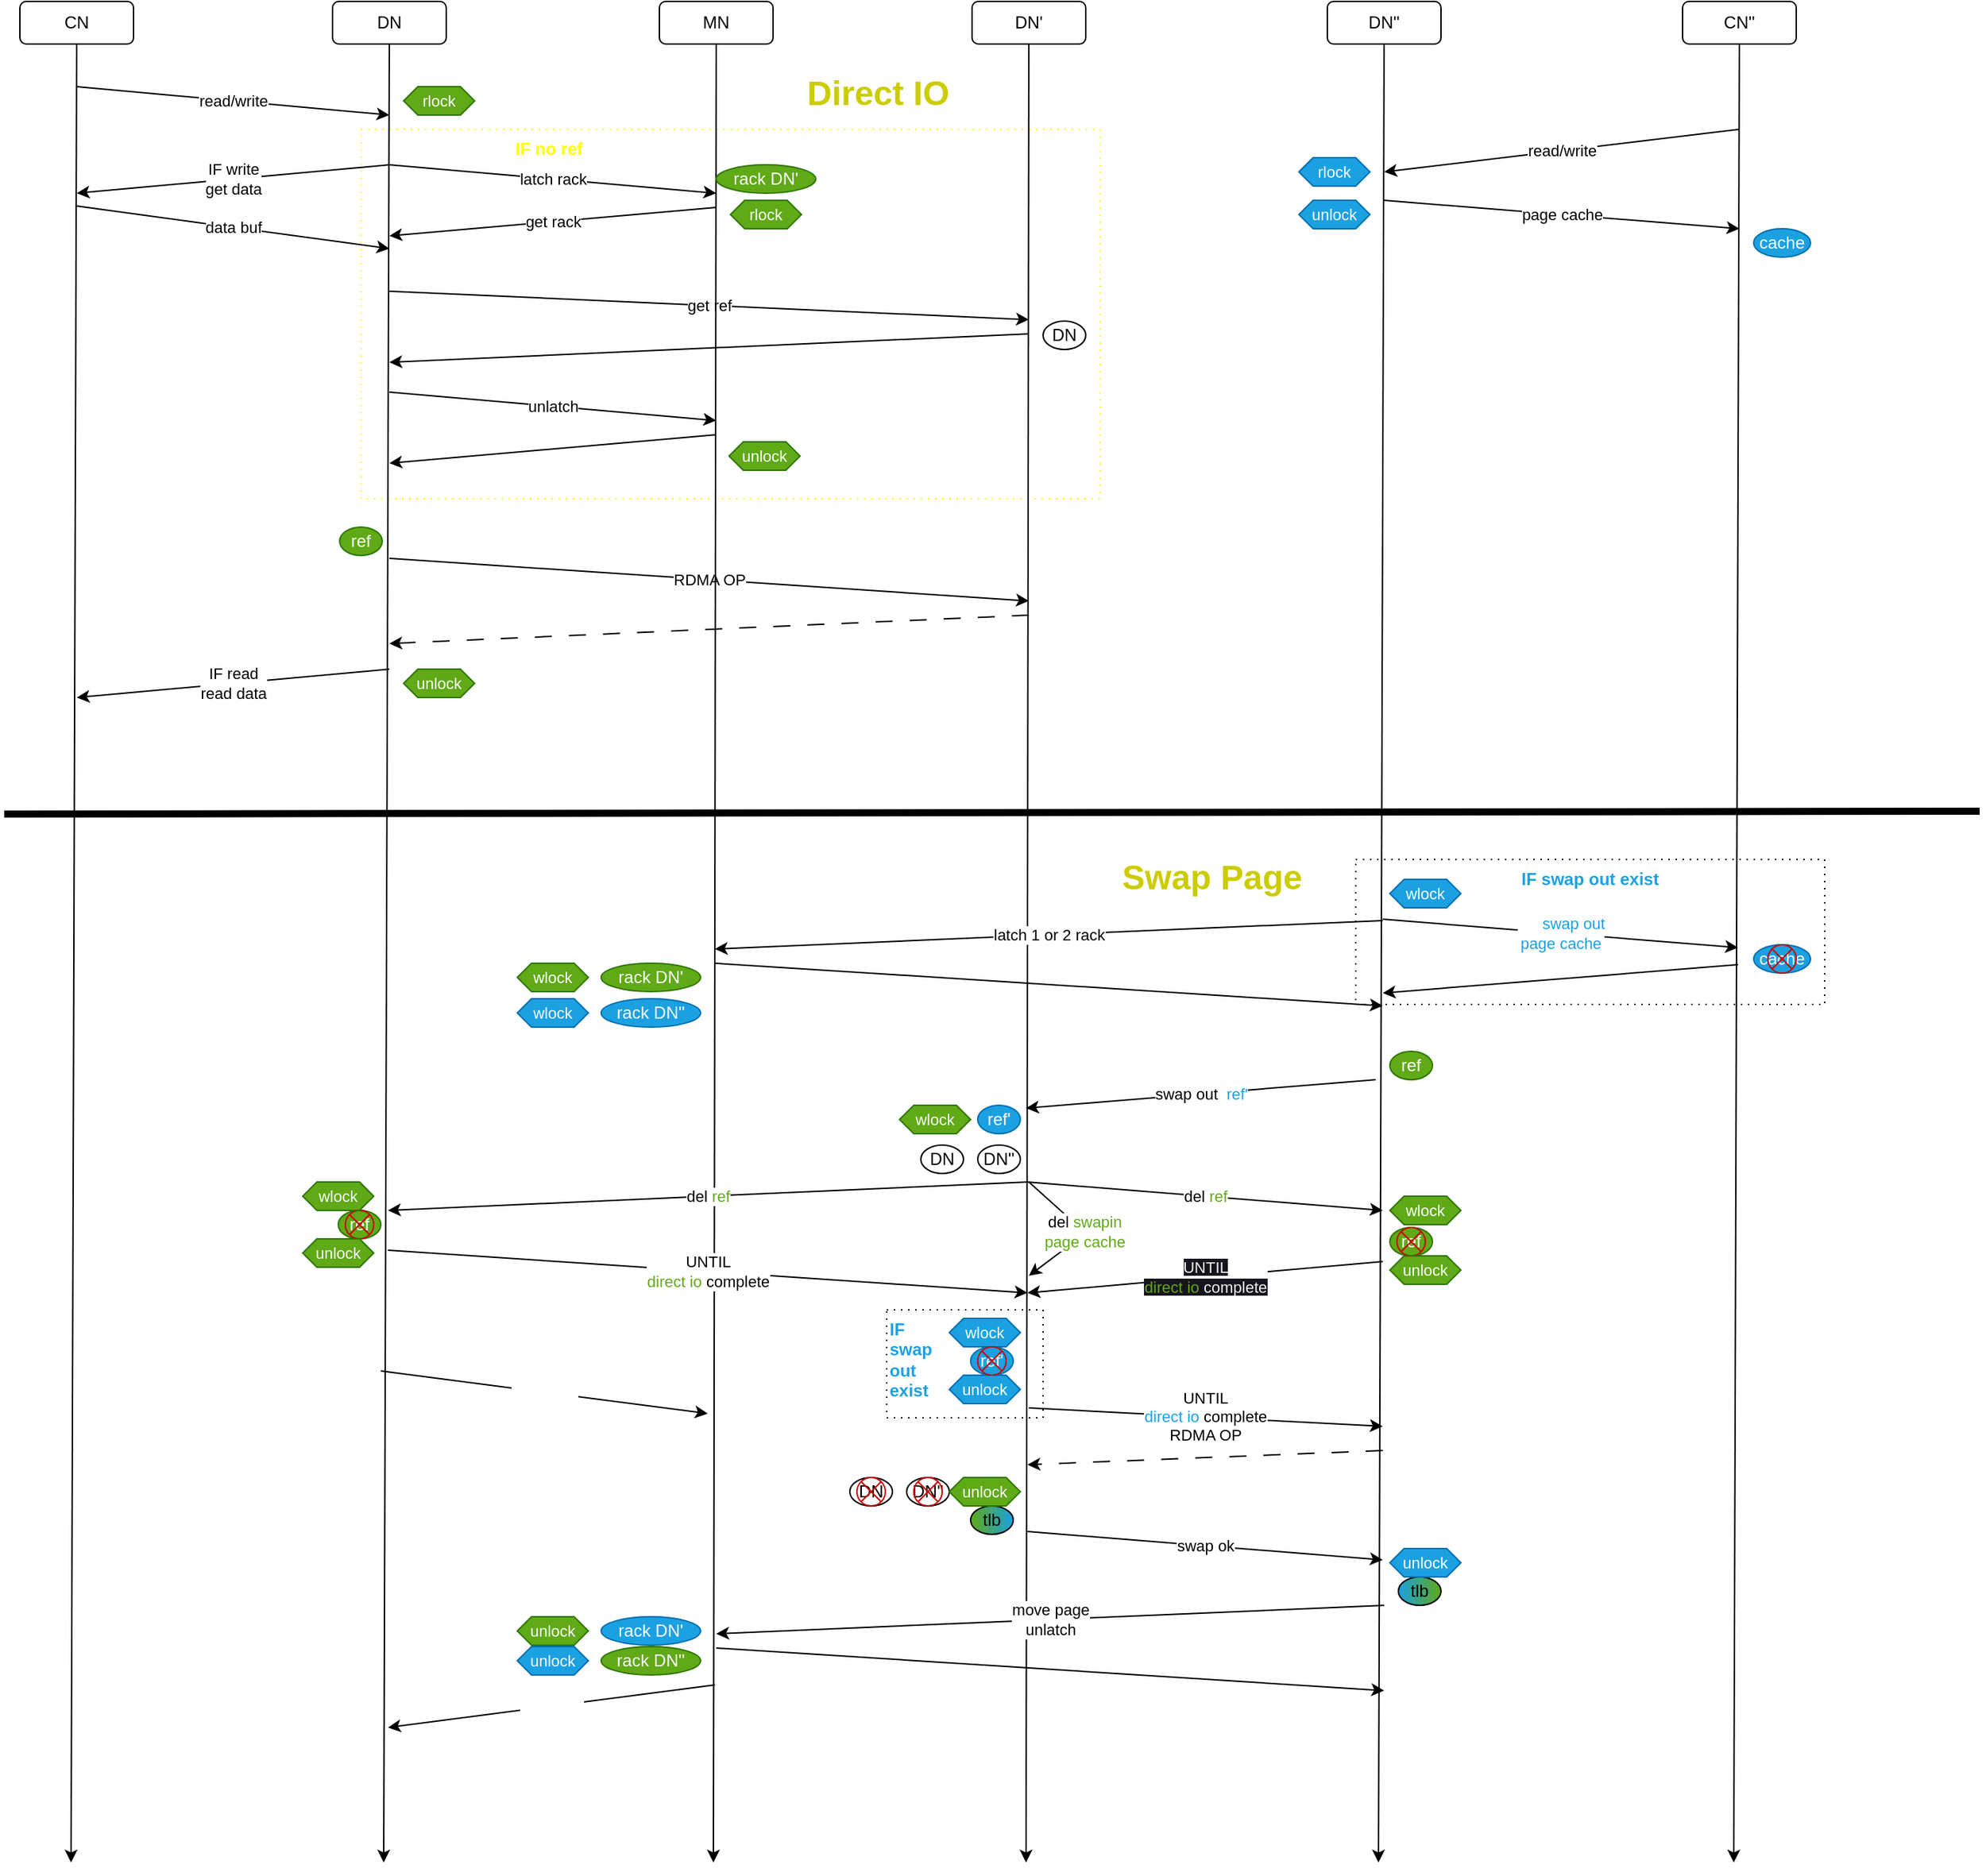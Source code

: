 <mxfile>
    <diagram id="m3JgCPKOkseNxiYl1np6" name="第 1 页">
        <mxGraphModel dx="1122" dy="660" grid="1" gridSize="10" guides="1" tooltips="1" connect="1" arrows="1" fold="1" page="1" pageScale="1" pageWidth="1527" pageHeight="1369" math="0" shadow="0">
            <root>
                <mxCell id="0"/>
                <mxCell id="1" parent="0"/>
                <mxCell id="135" value="&lt;b&gt;IF swap out exist&lt;/b&gt;" style="rounded=0;whiteSpace=wrap;html=1;fillStyle=hatch;fillColor=none;gradientColor=none;gradientDirection=east;dashed=1;dashPattern=1 4;verticalAlign=top;labelBackgroundColor=none;fontColor=#1ba1e2;align=left;spacingRight=66;" vertex="1" parent="1">
                    <mxGeometry x="660" y="951" width="110" height="76" as="geometry"/>
                </mxCell>
                <mxCell id="134" value="&lt;b&gt;IF swap out exist&lt;/b&gt;" style="rounded=0;whiteSpace=wrap;html=1;fillStyle=hatch;fillColor=none;gradientColor=none;gradientDirection=east;dashed=1;dashPattern=1 4;verticalAlign=top;labelBackgroundColor=none;fontColor=#1ba1e2;" vertex="1" parent="1">
                    <mxGeometry x="990" y="634" width="330" height="102" as="geometry"/>
                </mxCell>
                <mxCell id="27" value="&lt;span style=&quot;white-space: pre;&quot;&gt;&#9;&lt;/span&gt;&lt;span style=&quot;white-space: pre;&quot;&gt;&#9;&lt;/span&gt;&lt;span style=&quot;white-space: pre;&quot;&gt;&#9;&lt;/span&gt;&lt;span style=&quot;white-space: pre;&quot;&gt;&#9;&lt;/span&gt;IF no ref" style="rounded=0;whiteSpace=wrap;html=1;fillColor=none;dashed=1;dashPattern=1 4;glass=0;shadow=0;align=left;verticalAlign=top;labelBackgroundColor=none;labelBorderColor=none;fontStyle=1;fontColor=#FFFF00;spacingLeft=0;strokeColor=#FFFF00;" parent="1" vertex="1">
                    <mxGeometry x="290" y="120" width="520" height="260" as="geometry"/>
                </mxCell>
                <mxCell id="6" value="CN" style="rounded=1;whiteSpace=wrap;html=1;" parent="1" vertex="1">
                    <mxGeometry x="50" y="30" width="80" height="30" as="geometry"/>
                </mxCell>
                <mxCell id="9" value="DN" style="rounded=1;whiteSpace=wrap;html=1;" parent="1" vertex="1">
                    <mxGeometry x="270" y="30" width="80" height="30" as="geometry"/>
                </mxCell>
                <mxCell id="11" value="MN" style="rounded=1;whiteSpace=wrap;html=1;" parent="1" vertex="1">
                    <mxGeometry x="500" y="30" width="80" height="30" as="geometry"/>
                </mxCell>
                <mxCell id="13" value="DN'" style="rounded=1;whiteSpace=wrap;html=1;" parent="1" vertex="1">
                    <mxGeometry x="720" y="30" width="80" height="30" as="geometry"/>
                </mxCell>
                <mxCell id="14" value="read/write" style="endArrow=classic;html=1;" parent="1" edge="1">
                    <mxGeometry width="50" height="50" relative="1" as="geometry">
                        <mxPoint x="90" y="90" as="sourcePoint"/>
                        <mxPoint x="310" y="110" as="targetPoint"/>
                    </mxGeometry>
                </mxCell>
                <mxCell id="15" value="latch rack" style="endArrow=classic;html=1;startArrow=none;" parent="1" edge="1">
                    <mxGeometry width="50" height="50" relative="1" as="geometry">
                        <mxPoint x="310" y="145" as="sourcePoint"/>
                        <mxPoint x="540" y="165" as="targetPoint"/>
                    </mxGeometry>
                </mxCell>
                <mxCell id="16" value="get rack" style="endArrow=classic;html=1;" parent="1" edge="1">
                    <mxGeometry width="50" height="50" relative="1" as="geometry">
                        <mxPoint x="540" y="175" as="sourcePoint"/>
                        <mxPoint x="310" y="195" as="targetPoint"/>
                    </mxGeometry>
                </mxCell>
                <mxCell id="19" value="IF write&lt;br&gt;get data" style="endArrow=classic;html=1;" parent="1" edge="1">
                    <mxGeometry width="50" height="50" relative="1" as="geometry">
                        <mxPoint x="310.0" y="145" as="sourcePoint"/>
                        <mxPoint x="90" y="165" as="targetPoint"/>
                    </mxGeometry>
                </mxCell>
                <mxCell id="20" value="data buf" style="endArrow=classic;html=1;" parent="1" edge="1">
                    <mxGeometry width="50" height="50" relative="1" as="geometry">
                        <mxPoint x="90" y="174" as="sourcePoint"/>
                        <mxPoint x="310" y="204" as="targetPoint"/>
                    </mxGeometry>
                </mxCell>
                <mxCell id="22" value="get ref" style="endArrow=classic;html=1;" parent="1" edge="1">
                    <mxGeometry width="50" height="50" relative="1" as="geometry">
                        <mxPoint x="310" y="234" as="sourcePoint"/>
                        <mxPoint x="760" y="254" as="targetPoint"/>
                    </mxGeometry>
                </mxCell>
                <mxCell id="23" value="" style="endArrow=classic;html=1;" parent="1" edge="1">
                    <mxGeometry width="50" height="50" relative="1" as="geometry">
                        <mxPoint x="760" y="264" as="sourcePoint"/>
                        <mxPoint x="310" y="284" as="targetPoint"/>
                    </mxGeometry>
                </mxCell>
                <mxCell id="24" value="RDMA OP" style="endArrow=classic;html=1;" parent="1" edge="1">
                    <mxGeometry width="50" height="50" relative="1" as="geometry">
                        <mxPoint x="310" y="422" as="sourcePoint"/>
                        <mxPoint x="760" y="452" as="targetPoint"/>
                    </mxGeometry>
                </mxCell>
                <mxCell id="26" value="" style="endArrow=classic;html=1;dashed=1;dashPattern=12 12;" parent="1" edge="1">
                    <mxGeometry width="50" height="50" relative="1" as="geometry">
                        <mxPoint x="760" y="462" as="sourcePoint"/>
                        <mxPoint x="310" y="482" as="targetPoint"/>
                    </mxGeometry>
                </mxCell>
                <mxCell id="29" value="ref" style="ellipse;whiteSpace=wrap;html=1;rounded=0;shadow=0;glass=0;labelBackgroundColor=none;labelBorderColor=none;sketch=0;fillColor=#60a917;fontColor=#ffffff;strokeColor=#2D7600;" parent="1" vertex="1">
                    <mxGeometry x="275" y="400" width="30" height="20" as="geometry"/>
                </mxCell>
                <mxCell id="30" value="DN" style="ellipse;whiteSpace=wrap;html=1;rounded=0;shadow=0;glass=0;labelBackgroundColor=none;labelBorderColor=none;sketch=0;fillColor=none;" parent="1" vertex="1">
                    <mxGeometry x="770" y="255" width="30" height="20" as="geometry"/>
                </mxCell>
                <mxCell id="31" value="IF read&lt;br&gt;read data" style="endArrow=classic;html=1;" parent="1" edge="1">
                    <mxGeometry width="50" height="50" relative="1" as="geometry">
                        <mxPoint x="310.0" y="500" as="sourcePoint"/>
                        <mxPoint x="90" y="520" as="targetPoint"/>
                    </mxGeometry>
                </mxCell>
                <mxCell id="34" value="DN''" style="rounded=1;whiteSpace=wrap;html=1;" parent="1" vertex="1">
                    <mxGeometry x="970" y="30" width="80" height="30" as="geometry"/>
                </mxCell>
                <mxCell id="7" style="edgeStyle=none;html=1;" parent="1" source="6" edge="1">
                    <mxGeometry relative="1" as="geometry">
                        <mxPoint x="86" y="1340" as="targetPoint"/>
                    </mxGeometry>
                </mxCell>
                <mxCell id="8" style="edgeStyle=none;html=1;" parent="1" source="9" edge="1">
                    <mxGeometry relative="1" as="geometry">
                        <mxPoint x="306" y="1340" as="targetPoint"/>
                    </mxGeometry>
                </mxCell>
                <mxCell id="10" style="edgeStyle=none;html=1;" parent="1" source="11" edge="1">
                    <mxGeometry relative="1" as="geometry">
                        <mxPoint x="538" y="1340" as="targetPoint"/>
                    </mxGeometry>
                </mxCell>
                <mxCell id="12" style="edgeStyle=none;html=1;" parent="1" source="13" edge="1">
                    <mxGeometry relative="1" as="geometry">
                        <mxPoint x="758" y="1340" as="targetPoint"/>
                    </mxGeometry>
                </mxCell>
                <mxCell id="33" style="edgeStyle=none;html=1;" parent="1" source="34" edge="1">
                    <mxGeometry relative="1" as="geometry">
                        <mxPoint x="1006" y="1340" as="targetPoint"/>
                    </mxGeometry>
                </mxCell>
                <mxCell id="39" value="" style="endArrow=none;html=1;fontColor=#FFFF00;strokeWidth=5;" parent="1" edge="1">
                    <mxGeometry width="50" height="50" relative="1" as="geometry">
                        <mxPoint x="39" y="602" as="sourcePoint"/>
                        <mxPoint x="1429" y="600" as="targetPoint"/>
                    </mxGeometry>
                </mxCell>
                <mxCell id="40" value="latch 1 or 2 rack" style="endArrow=classic;html=1;startArrow=none;" parent="1" edge="1">
                    <mxGeometry width="50" height="50" relative="1" as="geometry">
                        <mxPoint x="1009" y="677" as="sourcePoint"/>
                        <mxPoint x="539" y="697" as="targetPoint"/>
                    </mxGeometry>
                </mxCell>
                <mxCell id="41" value="" style="endArrow=classic;html=1;" parent="1" edge="1">
                    <mxGeometry width="50" height="50" relative="1" as="geometry">
                        <mxPoint x="539" y="707" as="sourcePoint"/>
                        <mxPoint x="1009" y="737" as="targetPoint"/>
                    </mxGeometry>
                </mxCell>
                <mxCell id="45" value="ref" style="ellipse;whiteSpace=wrap;html=1;rounded=0;shadow=0;glass=0;labelBackgroundColor=none;labelBorderColor=none;sketch=0;fillColor=#60a917;fontColor=#ffffff;strokeColor=#2D7600;" parent="1" vertex="1">
                    <mxGeometry x="1014" y="769" width="30" height="20" as="geometry"/>
                </mxCell>
                <mxCell id="47" value="swap out&amp;nbsp; &lt;font color=&quot;#1ba1e2&quot;&gt;ref'&lt;/font&gt;" style="endArrow=classic;html=1;" parent="1" edge="1">
                    <mxGeometry width="50" height="50" relative="1" as="geometry">
                        <mxPoint x="1004" y="789" as="sourcePoint"/>
                        <mxPoint x="758" y="809" as="targetPoint"/>
                    </mxGeometry>
                </mxCell>
                <mxCell id="48" value="UNTIL&lt;br&gt;&lt;font color=&quot;#1ba1e2&quot;&gt;direct io&lt;/font&gt; complete&lt;br&gt;RDMA OP" style="endArrow=classic;html=1;" parent="1" edge="1">
                    <mxGeometry width="50" height="50" relative="1" as="geometry">
                        <mxPoint x="760" y="1020" as="sourcePoint"/>
                        <mxPoint x="1009" y="1033" as="targetPoint"/>
                    </mxGeometry>
                </mxCell>
                <mxCell id="49" value="" style="endArrow=classic;html=1;dashed=1;dashPattern=12 12;" parent="1" edge="1">
                    <mxGeometry width="50" height="50" relative="1" as="geometry">
                        <mxPoint x="1009" y="1050" as="sourcePoint"/>
                        <mxPoint x="759" y="1060" as="targetPoint"/>
                    </mxGeometry>
                </mxCell>
                <mxCell id="50" value="swap ok" style="endArrow=classic;html=1;" parent="1" edge="1">
                    <mxGeometry width="50" height="50" relative="1" as="geometry">
                        <mxPoint x="759" y="1107" as="sourcePoint"/>
                        <mxPoint x="1009" y="1127" as="targetPoint"/>
                    </mxGeometry>
                </mxCell>
                <mxCell id="51" value="DN''" style="ellipse;whiteSpace=wrap;html=1;rounded=0;shadow=0;glass=0;labelBackgroundColor=none;labelBorderColor=none;sketch=0;fillColor=none;" parent="1" vertex="1">
                    <mxGeometry x="724" y="835" width="30" height="20" as="geometry"/>
                </mxCell>
                <mxCell id="52" value="del &lt;font color=&quot;#60a917&quot;&gt;ref&lt;/font&gt;" style="endArrow=classic;html=1;" parent="1" edge="1">
                    <mxGeometry width="50" height="50" relative="1" as="geometry">
                        <mxPoint x="759" y="861" as="sourcePoint"/>
                        <mxPoint x="309" y="881" as="targetPoint"/>
                    </mxGeometry>
                </mxCell>
                <mxCell id="53" value="UNTIL&lt;br&gt;&lt;font color=&quot;#60a917&quot;&gt;direct io&lt;/font&gt; complete" style="endArrow=classic;html=1;" parent="1" edge="1">
                    <mxGeometry width="50" height="50" relative="1" as="geometry">
                        <mxPoint x="309" y="909" as="sourcePoint"/>
                        <mxPoint x="759" y="939" as="targetPoint"/>
                    </mxGeometry>
                </mxCell>
                <mxCell id="54" value="ref" style="ellipse;whiteSpace=wrap;html=1;rounded=0;shadow=0;glass=0;labelBackgroundColor=none;labelBorderColor=none;sketch=0;fillColor=#60a917;fontColor=#ffffff;strokeColor=#2D7600;" parent="1" vertex="1">
                    <mxGeometry x="274" y="881" width="30" height="20" as="geometry"/>
                </mxCell>
                <mxCell id="56" value="" style="shape=sumEllipse;perimeter=ellipsePerimeter;whiteSpace=wrap;html=1;backgroundOutline=1;rounded=0;shadow=0;glass=0;labelBackgroundColor=none;labelBorderColor=none;sketch=0;strokeColor=#CC0000;fontColor=#FFFFFF;fillColor=none;" parent="1" vertex="1">
                    <mxGeometry x="279" y="881" width="20" height="20" as="geometry"/>
                </mxCell>
                <mxCell id="57" value="move page&lt;br&gt;unlatch" style="endArrow=classic;html=1;startArrow=none;" parent="1" edge="1">
                    <mxGeometry width="50" height="50" relative="1" as="geometry">
                        <mxPoint x="1010" y="1159" as="sourcePoint"/>
                        <mxPoint x="540" y="1179" as="targetPoint"/>
                    </mxGeometry>
                </mxCell>
                <mxCell id="58" value="" style="endArrow=classic;html=1;" parent="1" edge="1">
                    <mxGeometry width="50" height="50" relative="1" as="geometry">
                        <mxPoint x="540.0" y="1189" as="sourcePoint"/>
                        <mxPoint x="1010" y="1219" as="targetPoint"/>
                    </mxGeometry>
                </mxCell>
                <mxCell id="59" value="rack DN'" style="ellipse;whiteSpace=wrap;html=1;rounded=0;shadow=0;glass=0;labelBackgroundColor=none;labelBorderColor=none;sketch=0;fillColor=#60a917;fontColor=#ffffff;strokeColor=#2D7600;" parent="1" vertex="1">
                    <mxGeometry x="540" y="145" width="70" height="20" as="geometry"/>
                </mxCell>
                <mxCell id="60" value="rack DN''" style="ellipse;whiteSpace=wrap;html=1;rounded=0;shadow=0;glass=0;labelBackgroundColor=none;labelBorderColor=none;sketch=0;fillColor=#60a917;fontColor=#ffffff;strokeColor=#2D7600;" parent="1" vertex="1">
                    <mxGeometry x="459" y="1188" width="70" height="20" as="geometry"/>
                </mxCell>
                <mxCell id="62" value="rack DN'" style="ellipse;whiteSpace=wrap;html=1;rounded=0;shadow=0;glass=0;labelBackgroundColor=none;labelBorderColor=none;sketch=0;fillColor=#60a917;fontColor=#ffffff;strokeColor=#2D7600;" parent="1" vertex="1">
                    <mxGeometry x="459" y="707" width="70" height="20" as="geometry"/>
                </mxCell>
                <mxCell id="64" value="&lt;font style=&quot;font-size: 24px;&quot;&gt;Swap Page&lt;/font&gt;" style="text;html=1;strokeColor=none;fillColor=none;align=center;verticalAlign=middle;whiteSpace=wrap;rounded=0;shadow=0;glass=0;labelBackgroundColor=none;labelBorderColor=none;sketch=0;fontColor=#CCCC00;fontStyle=1" parent="1" vertex="1">
                    <mxGeometry x="819" y="632" width="140" height="30" as="geometry"/>
                </mxCell>
                <mxCell id="65" value="&lt;font style=&quot;font-size: 24px;&quot;&gt;Direct IO&lt;/font&gt;" style="text;html=1;strokeColor=none;fillColor=none;align=center;verticalAlign=middle;whiteSpace=wrap;rounded=0;shadow=0;glass=0;labelBackgroundColor=none;labelBorderColor=none;sketch=0;fontColor=#CCCC00;fontStyle=1" parent="1" vertex="1">
                    <mxGeometry x="584" y="80" width="140" height="30" as="geometry"/>
                </mxCell>
                <mxCell id="66" value="&lt;font color=&quot;#ffffff&quot;&gt;latch rack&lt;/font&gt;" style="endArrow=classic;html=1;strokeWidth=1;fontSize=11;fontColor=#CCCC00;" parent="1" edge="1">
                    <mxGeometry width="50" height="50" relative="1" as="geometry">
                        <mxPoint x="304" y="994" as="sourcePoint"/>
                        <mxPoint x="534" y="1024" as="targetPoint"/>
                    </mxGeometry>
                </mxCell>
                <mxCell id="67" value="block" style="shape=hexagon;perimeter=hexagonPerimeter2;whiteSpace=wrap;html=1;fixedSize=1;rounded=0;shadow=0;glass=0;labelBackgroundColor=none;labelBorderColor=none;sketch=0;strokeColor=#FFFFFF;fontSize=11;fontColor=#FFFFFF;fillColor=none;size=10;" parent="1" vertex="1">
                    <mxGeometry x="549" y="1027" width="50" height="20" as="geometry"/>
                </mxCell>
                <mxCell id="70" value="&lt;font color=&quot;#ffffff&quot;&gt;new rack&lt;/font&gt;" style="endArrow=classic;html=1;strokeWidth=1;fontSize=11;fontColor=#CCCC00;" parent="1" edge="1">
                    <mxGeometry width="50" height="50" relative="1" as="geometry">
                        <mxPoint x="539" y="1215" as="sourcePoint"/>
                        <mxPoint x="309" y="1245" as="targetPoint"/>
                    </mxGeometry>
                </mxCell>
                <mxCell id="72" value="ref'" style="ellipse;whiteSpace=wrap;html=1;rounded=0;shadow=0;glass=0;labelBackgroundColor=none;labelBorderColor=none;sketch=0;fillColor=#1ba1e2;fontColor=#ffffff;strokeColor=#006EAF;" parent="1" vertex="1">
                    <mxGeometry x="724" y="807" width="30" height="20" as="geometry"/>
                </mxCell>
                <mxCell id="74" value="del &lt;font color=&quot;#60a917&quot;&gt;ref&lt;/font&gt;" style="endArrow=classic;html=1;" parent="1" edge="1">
                    <mxGeometry width="50" height="50" relative="1" as="geometry">
                        <mxPoint x="759" y="861" as="sourcePoint"/>
                        <mxPoint x="1009" y="881" as="targetPoint"/>
                    </mxGeometry>
                </mxCell>
                <mxCell id="76" value="ref" style="ellipse;whiteSpace=wrap;html=1;rounded=0;shadow=0;glass=0;labelBackgroundColor=none;labelBorderColor=none;sketch=0;fillColor=#60a917;fontColor=#ffffff;strokeColor=#2D7600;" parent="1" vertex="1">
                    <mxGeometry x="1014" y="893" width="30" height="20" as="geometry"/>
                </mxCell>
                <mxCell id="77" value="" style="shape=sumEllipse;perimeter=ellipsePerimeter;whiteSpace=wrap;html=1;backgroundOutline=1;rounded=0;shadow=0;glass=0;labelBackgroundColor=none;labelBorderColor=none;sketch=0;strokeColor=#CC0000;fontColor=#FFFFFF;fillColor=none;" parent="1" vertex="1">
                    <mxGeometry x="1019" y="893" width="20" height="20" as="geometry"/>
                </mxCell>
                <mxCell id="78" value="DN" style="ellipse;whiteSpace=wrap;html=1;rounded=0;shadow=0;glass=0;labelBackgroundColor=none;labelBorderColor=none;sketch=0;fillColor=none;" parent="1" vertex="1">
                    <mxGeometry x="684" y="835" width="30" height="20" as="geometry"/>
                </mxCell>
                <mxCell id="80" value="CN''" style="rounded=1;whiteSpace=wrap;html=1;" parent="1" vertex="1">
                    <mxGeometry x="1220" y="30" width="80" height="30" as="geometry"/>
                </mxCell>
                <mxCell id="81" style="edgeStyle=none;html=1;" parent="1" source="80" edge="1">
                    <mxGeometry relative="1" as="geometry">
                        <mxPoint x="1256" y="1340" as="targetPoint"/>
                    </mxGeometry>
                </mxCell>
                <mxCell id="82" value="del &lt;font color=&quot;#1ba1e2&quot;&gt;swap out&lt;br&gt;page cache&lt;/font&gt;" style="endArrow=classic;html=1;strokeWidth=1;fontSize=11;fontColor=#FFFFFF;" parent="1" edge="1">
                    <mxGeometry width="50" height="50" relative="1" as="geometry">
                        <mxPoint x="1009" y="676" as="sourcePoint"/>
                        <mxPoint x="1259" y="696" as="targetPoint"/>
                    </mxGeometry>
                </mxCell>
                <mxCell id="83" value="" style="endArrow=classic;html=1;strokeWidth=1;fontSize=11;fontColor=#FFFFFF;" parent="1" edge="1">
                    <mxGeometry width="50" height="50" relative="1" as="geometry">
                        <mxPoint x="1259" y="708" as="sourcePoint"/>
                        <mxPoint x="1009" y="728" as="targetPoint"/>
                    </mxGeometry>
                </mxCell>
                <mxCell id="84" value="rack DN''" style="ellipse;whiteSpace=wrap;html=1;rounded=0;shadow=0;glass=0;labelBackgroundColor=none;labelBorderColor=none;sketch=0;fillColor=#1ba1e2;fontColor=#ffffff;strokeColor=#006EAF;" parent="1" vertex="1">
                    <mxGeometry x="459" y="732" width="70" height="20" as="geometry"/>
                </mxCell>
                <mxCell id="85" value="rack DN'" style="ellipse;whiteSpace=wrap;html=1;rounded=0;shadow=0;glass=0;labelBackgroundColor=none;labelBorderColor=none;sketch=0;fillColor=#1ba1e2;fontColor=#ffffff;strokeColor=#006EAF;" parent="1" vertex="1">
                    <mxGeometry x="459" y="1167" width="70" height="20" as="geometry"/>
                </mxCell>
                <mxCell id="86" value="tlb" style="ellipse;whiteSpace=wrap;html=1;rounded=0;shadow=0;glass=0;labelBackgroundColor=none;labelBorderColor=none;sketch=0;fillColor=#60a917;gradientColor=#1ba1e2;gradientDirection=east;" parent="1" vertex="1">
                    <mxGeometry x="719" y="1089" width="30" height="20" as="geometry"/>
                </mxCell>
                <mxCell id="87" value="tlb" style="ellipse;whiteSpace=wrap;html=1;rounded=0;shadow=0;glass=0;labelBackgroundColor=none;labelBorderColor=none;sketch=0;fillColor=#1ba1e2;fillStyle=hatch;gradientColor=#60a917;gradientDirection=east;" parent="1" vertex="1">
                    <mxGeometry x="1020" y="1139" width="30" height="20" as="geometry"/>
                </mxCell>
                <mxCell id="88" value="unlatch" style="endArrow=classic;html=1;startArrow=none;" edge="1" parent="1">
                    <mxGeometry width="50" height="50" relative="1" as="geometry">
                        <mxPoint x="310" y="305" as="sourcePoint"/>
                        <mxPoint x="540" y="325" as="targetPoint"/>
                    </mxGeometry>
                </mxCell>
                <mxCell id="89" value="" style="endArrow=classic;html=1;" edge="1" parent="1">
                    <mxGeometry width="50" height="50" relative="1" as="geometry">
                        <mxPoint x="540" y="335" as="sourcePoint"/>
                        <mxPoint x="310" y="355" as="targetPoint"/>
                    </mxGeometry>
                </mxCell>
                <mxCell id="90" value="DN''" style="ellipse;whiteSpace=wrap;html=1;rounded=0;shadow=0;glass=0;labelBackgroundColor=none;labelBorderColor=none;sketch=0;fillColor=none;" vertex="1" parent="1">
                    <mxGeometry x="674" y="1069" width="30" height="20" as="geometry"/>
                </mxCell>
                <mxCell id="91" value="DN" style="ellipse;whiteSpace=wrap;html=1;rounded=0;shadow=0;glass=0;labelBackgroundColor=none;labelBorderColor=none;sketch=0;fillColor=none;" vertex="1" parent="1">
                    <mxGeometry x="634" y="1069" width="30" height="20" as="geometry"/>
                </mxCell>
                <mxCell id="93" value="" style="shape=sumEllipse;perimeter=ellipsePerimeter;whiteSpace=wrap;html=1;backgroundOutline=1;rounded=0;shadow=0;glass=0;labelBackgroundColor=none;labelBorderColor=none;sketch=0;strokeColor=#CC0000;fontColor=#FFFFFF;fillColor=none;" vertex="1" parent="1">
                    <mxGeometry x="639" y="1069" width="20" height="20" as="geometry"/>
                </mxCell>
                <mxCell id="94" value="" style="shape=sumEllipse;perimeter=ellipsePerimeter;whiteSpace=wrap;html=1;backgroundOutline=1;rounded=0;shadow=0;glass=0;labelBackgroundColor=none;labelBorderColor=none;sketch=0;strokeColor=#CC0000;fontColor=#FFFFFF;fillColor=none;" vertex="1" parent="1">
                    <mxGeometry x="679" y="1069" width="20" height="20" as="geometry"/>
                </mxCell>
                <mxCell id="95" value="rlock" style="shape=hexagon;perimeter=hexagonPerimeter2;whiteSpace=wrap;html=1;fixedSize=1;rounded=0;shadow=0;glass=0;labelBackgroundColor=none;labelBorderColor=none;sketch=0;strokeColor=#2D7600;fontSize=11;fontColor=#ffffff;fillColor=#60a917;size=10;" vertex="1" parent="1">
                    <mxGeometry x="320" y="90" width="50" height="20" as="geometry"/>
                </mxCell>
                <mxCell id="96" value="unlock" style="shape=hexagon;perimeter=hexagonPerimeter2;whiteSpace=wrap;html=1;fixedSize=1;rounded=0;shadow=0;glass=0;labelBackgroundColor=none;labelBorderColor=none;sketch=0;strokeColor=#2D7600;fontSize=11;fontColor=#ffffff;fillColor=#60a917;size=10;" vertex="1" parent="1">
                    <mxGeometry x="320" y="500" width="50" height="20" as="geometry"/>
                </mxCell>
                <mxCell id="97" value="rlock" style="shape=hexagon;perimeter=hexagonPerimeter2;whiteSpace=wrap;html=1;fixedSize=1;rounded=0;shadow=0;glass=0;labelBackgroundColor=none;labelBorderColor=none;sketch=0;strokeColor=#2D7600;fontSize=11;fontColor=#ffffff;fillColor=#60a917;size=10;" vertex="1" parent="1">
                    <mxGeometry x="550" y="170" width="50" height="20" as="geometry"/>
                </mxCell>
                <mxCell id="98" value="unlock" style="shape=hexagon;perimeter=hexagonPerimeter2;whiteSpace=wrap;html=1;fixedSize=1;rounded=0;shadow=0;glass=0;labelBackgroundColor=none;labelBorderColor=none;sketch=0;strokeColor=#2D7600;fontSize=11;fontColor=#ffffff;fillColor=#60a917;size=10;" vertex="1" parent="1">
                    <mxGeometry x="549" y="340" width="50" height="20" as="geometry"/>
                </mxCell>
                <mxCell id="99" value="read/write" style="endArrow=classic;html=1;" edge="1" parent="1">
                    <mxGeometry width="50" height="50" relative="1" as="geometry">
                        <mxPoint x="1260" y="120" as="sourcePoint"/>
                        <mxPoint x="1010" y="150" as="targetPoint"/>
                    </mxGeometry>
                </mxCell>
                <mxCell id="100" value="page cache" style="endArrow=classic;html=1;" edge="1" parent="1">
                    <mxGeometry width="50" height="50" relative="1" as="geometry">
                        <mxPoint x="1010" y="170" as="sourcePoint"/>
                        <mxPoint x="1260" y="190" as="targetPoint"/>
                    </mxGeometry>
                </mxCell>
                <mxCell id="103" value="wlock" style="shape=hexagon;perimeter=hexagonPerimeter2;whiteSpace=wrap;html=1;fixedSize=1;rounded=0;shadow=0;glass=0;labelBackgroundColor=none;labelBorderColor=none;sketch=0;strokeColor=#006EAF;fontSize=11;fontColor=#ffffff;fillColor=#1ba1e2;size=10;" vertex="1" parent="1">
                    <mxGeometry x="1014" y="648" width="50" height="20" as="geometry"/>
                </mxCell>
                <mxCell id="105" value="wlock" style="shape=hexagon;perimeter=hexagonPerimeter2;whiteSpace=wrap;html=1;fixedSize=1;rounded=0;shadow=0;glass=0;labelBackgroundColor=none;labelBorderColor=none;sketch=0;strokeColor=#2D7600;fontSize=11;fontColor=#ffffff;fillColor=#60a917;size=10;" vertex="1" parent="1">
                    <mxGeometry x="1014" y="871" width="50" height="20" as="geometry"/>
                </mxCell>
                <mxCell id="106" value="unlock" style="shape=hexagon;perimeter=hexagonPerimeter2;whiteSpace=wrap;html=1;fixedSize=1;rounded=0;shadow=0;glass=0;labelBackgroundColor=none;labelBorderColor=none;sketch=0;strokeColor=#2D7600;fontSize=11;fontColor=#ffffff;fillColor=#60a917;size=10;" vertex="1" parent="1">
                    <mxGeometry x="1014" y="913" width="50" height="20" as="geometry"/>
                </mxCell>
                <mxCell id="107" value="wlock" style="shape=hexagon;perimeter=hexagonPerimeter2;whiteSpace=wrap;html=1;fixedSize=1;rounded=0;shadow=0;glass=0;labelBackgroundColor=none;labelBorderColor=none;sketch=0;strokeColor=#2D7600;fontSize=11;fontColor=#ffffff;fillColor=#60a917;size=10;" vertex="1" parent="1">
                    <mxGeometry x="249" y="861" width="50" height="20" as="geometry"/>
                </mxCell>
                <mxCell id="108" value="unlock" style="shape=hexagon;perimeter=hexagonPerimeter2;whiteSpace=wrap;html=1;fixedSize=1;rounded=0;shadow=0;glass=0;labelBackgroundColor=none;labelBorderColor=none;sketch=0;strokeColor=#2D7600;fontSize=11;fontColor=#ffffff;fillColor=#60a917;size=10;" vertex="1" parent="1">
                    <mxGeometry x="249" y="901" width="50" height="20" as="geometry"/>
                </mxCell>
                <mxCell id="110" value="rlock" style="shape=hexagon;perimeter=hexagonPerimeter2;whiteSpace=wrap;html=1;fixedSize=1;rounded=0;shadow=0;glass=0;labelBackgroundColor=none;labelBorderColor=none;sketch=0;strokeColor=#006EAF;fontSize=11;fontColor=#ffffff;fillColor=#1ba1e2;size=10;" vertex="1" parent="1">
                    <mxGeometry x="950" y="140" width="50" height="20" as="geometry"/>
                </mxCell>
                <mxCell id="111" value="unlock" style="shape=hexagon;perimeter=hexagonPerimeter2;whiteSpace=wrap;html=1;fixedSize=1;rounded=0;shadow=0;glass=0;labelBackgroundColor=none;labelBorderColor=none;sketch=0;strokeColor=#006EAF;fontSize=11;fontColor=#ffffff;fillColor=#1ba1e2;size=10;" vertex="1" parent="1">
                    <mxGeometry x="950" y="170" width="50" height="20" as="geometry"/>
                </mxCell>
                <mxCell id="112" value="cache" style="ellipse;whiteSpace=wrap;html=1;rounded=0;shadow=0;glass=0;labelBackgroundColor=none;labelBorderColor=none;sketch=0;fillColor=#1ba1e2;fontColor=#ffffff;strokeColor=#006EAF;" vertex="1" parent="1">
                    <mxGeometry x="1270" y="190" width="40" height="20" as="geometry"/>
                </mxCell>
                <mxCell id="113" value="cache" style="ellipse;whiteSpace=wrap;html=1;rounded=0;shadow=0;glass=0;labelBackgroundColor=none;labelBorderColor=none;sketch=0;fillColor=#1ba1e2;fontColor=#ffffff;strokeColor=#006EAF;" vertex="1" parent="1">
                    <mxGeometry x="1270" y="694" width="40" height="20" as="geometry"/>
                </mxCell>
                <mxCell id="114" value="" style="shape=sumEllipse;perimeter=ellipsePerimeter;whiteSpace=wrap;html=1;backgroundOutline=1;rounded=0;shadow=0;glass=0;labelBackgroundColor=none;labelBorderColor=none;sketch=0;strokeColor=#CC0000;fontColor=#FFFFFF;fillColor=none;" vertex="1" parent="1">
                    <mxGeometry x="1280" y="694" width="20" height="20" as="geometry"/>
                </mxCell>
                <mxCell id="116" value="wlock" style="shape=hexagon;perimeter=hexagonPerimeter2;whiteSpace=wrap;html=1;fixedSize=1;rounded=0;shadow=0;glass=0;labelBackgroundColor=none;labelBorderColor=none;sketch=0;strokeColor=#006EAF;fontSize=11;fontColor=#ffffff;fillColor=#1ba1e2;size=10;" vertex="1" parent="1">
                    <mxGeometry x="704" y="957" width="50" height="20" as="geometry"/>
                </mxCell>
                <mxCell id="118" value="unlock" style="shape=hexagon;perimeter=hexagonPerimeter2;whiteSpace=wrap;html=1;fixedSize=1;rounded=0;shadow=0;glass=0;labelBackgroundColor=none;labelBorderColor=none;sketch=0;strokeColor=#006EAF;fontSize=11;fontColor=#ffffff;fillColor=#1ba1e2;size=10;" vertex="1" parent="1">
                    <mxGeometry x="704" y="997" width="50" height="20" as="geometry"/>
                </mxCell>
                <mxCell id="119" value="unlock" style="shape=hexagon;perimeter=hexagonPerimeter2;whiteSpace=wrap;html=1;fixedSize=1;rounded=0;shadow=0;glass=0;labelBackgroundColor=none;labelBorderColor=none;sketch=0;strokeColor=#006EAF;fontSize=11;fontColor=#ffffff;fillColor=#1ba1e2;size=10;" vertex="1" parent="1">
                    <mxGeometry x="1014" y="1119" width="50" height="20" as="geometry"/>
                </mxCell>
                <mxCell id="120" value="wlock" style="shape=hexagon;perimeter=hexagonPerimeter2;whiteSpace=wrap;html=1;fixedSize=1;rounded=0;shadow=0;glass=0;labelBackgroundColor=none;labelBorderColor=none;sketch=0;strokeColor=#2D7600;fontSize=11;fontColor=#ffffff;fillColor=#60a917;size=10;" vertex="1" parent="1">
                    <mxGeometry x="400" y="707" width="50" height="20" as="geometry"/>
                </mxCell>
                <mxCell id="121" value="wlock" style="shape=hexagon;perimeter=hexagonPerimeter2;whiteSpace=wrap;html=1;fixedSize=1;rounded=0;shadow=0;glass=0;labelBackgroundColor=none;labelBorderColor=none;sketch=0;strokeColor=#006EAF;fontSize=11;fontColor=#ffffff;fillColor=#1ba1e2;size=10;" vertex="1" parent="1">
                    <mxGeometry x="400" y="732" width="50" height="20" as="geometry"/>
                </mxCell>
                <mxCell id="122" value="unlock" style="shape=hexagon;perimeter=hexagonPerimeter2;whiteSpace=wrap;html=1;fixedSize=1;rounded=0;shadow=0;glass=0;labelBackgroundColor=none;labelBorderColor=none;sketch=0;strokeColor=#2D7600;fontSize=11;fontColor=#ffffff;fillColor=#60a917;size=10;" vertex="1" parent="1">
                    <mxGeometry x="400" y="1167" width="50" height="20" as="geometry"/>
                </mxCell>
                <mxCell id="123" value="unlock" style="shape=hexagon;perimeter=hexagonPerimeter2;whiteSpace=wrap;html=1;fixedSize=1;rounded=0;shadow=0;glass=0;labelBackgroundColor=none;labelBorderColor=none;sketch=0;strokeColor=#006EAF;fontSize=11;fontColor=#ffffff;fillColor=#1ba1e2;size=10;" vertex="1" parent="1">
                    <mxGeometry x="400" y="1188" width="50" height="20" as="geometry"/>
                </mxCell>
                <mxCell id="126" value="wlock" style="shape=hexagon;perimeter=hexagonPerimeter2;whiteSpace=wrap;html=1;fixedSize=1;rounded=0;shadow=0;glass=0;labelBackgroundColor=none;labelBorderColor=none;sketch=0;strokeColor=#2D7600;fontSize=11;fontColor=#ffffff;fillColor=#60a917;size=10;" vertex="1" parent="1">
                    <mxGeometry x="669" y="807" width="50" height="20" as="geometry"/>
                </mxCell>
                <mxCell id="127" value="unlock" style="shape=hexagon;perimeter=hexagonPerimeter2;whiteSpace=wrap;html=1;fixedSize=1;rounded=0;shadow=0;glass=0;labelBackgroundColor=none;labelBorderColor=none;sketch=0;strokeColor=#2D7600;fontSize=11;fontColor=#ffffff;fillColor=#60a917;size=10;" vertex="1" parent="1">
                    <mxGeometry x="704" y="1069" width="50" height="20" as="geometry"/>
                </mxCell>
                <mxCell id="128" value="&lt;span style=&quot;color: rgb(240, 240, 240); font-family: Helvetica; font-size: 11px; font-style: normal; font-variant-ligatures: normal; font-variant-caps: normal; font-weight: 400; letter-spacing: normal; orphans: 2; text-align: center; text-indent: 0px; text-transform: none; widows: 2; word-spacing: 0px; -webkit-text-stroke-width: 0px; background-color: rgb(24, 20, 29); text-decoration-thickness: initial; text-decoration-style: initial; text-decoration-color: initial; float: none; display: inline !important;&quot;&gt;UNTIL&lt;/span&gt;&lt;br style=&quot;border-color: rgb(0, 0, 0); color: rgb(240, 240, 240); font-family: Helvetica; font-size: 11px; font-style: normal; font-variant-ligatures: normal; font-variant-caps: normal; font-weight: 400; letter-spacing: normal; orphans: 2; text-align: center; text-indent: 0px; text-transform: none; widows: 2; word-spacing: 0px; -webkit-text-stroke-width: 0px; text-decoration-thickness: initial; text-decoration-style: initial; text-decoration-color: initial;&quot;&gt;&lt;span style=&quot;font-family: Helvetica; font-size: 11px; font-style: normal; font-variant-ligatures: normal; font-variant-caps: normal; font-weight: 400; letter-spacing: normal; orphans: 2; text-align: center; text-indent: 0px; text-transform: none; widows: 2; word-spacing: 0px; -webkit-text-stroke-width: 0px; background-color: rgb(24, 20, 29); text-decoration-thickness: initial; text-decoration-style: initial; text-decoration-color: initial; float: none; display: inline !important;&quot;&gt;&lt;font color=&quot;#60a917&quot;&gt;direct io&lt;/font&gt;&lt;/span&gt;&lt;span style=&quot;color: rgb(240, 240, 240); font-family: Helvetica; font-size: 11px; font-style: normal; font-variant-ligatures: normal; font-variant-caps: normal; font-weight: 400; letter-spacing: normal; orphans: 2; text-align: center; text-indent: 0px; text-transform: none; widows: 2; word-spacing: 0px; -webkit-text-stroke-width: 0px; background-color: rgb(24, 20, 29); text-decoration-thickness: initial; text-decoration-style: initial; text-decoration-color: initial; float: none; display: inline !important;&quot;&gt; complete&lt;/span&gt;" style="endArrow=classic;html=1;strokeWidth=1;fontSize=11;fontColor=#FFFFFF;" edge="1" parent="1">
                    <mxGeometry width="50" height="50" relative="1" as="geometry">
                        <mxPoint x="1009" y="917" as="sourcePoint"/>
                        <mxPoint x="759.0" y="939" as="targetPoint"/>
                    </mxGeometry>
                </mxCell>
                <mxCell id="129" value="ref'" style="ellipse;whiteSpace=wrap;html=1;rounded=0;shadow=0;glass=0;labelBackgroundColor=none;labelBorderColor=none;sketch=0;fillColor=#1ba1e2;fontColor=#ffffff;strokeColor=#006EAF;" vertex="1" parent="1">
                    <mxGeometry x="719" y="977" width="30" height="20" as="geometry"/>
                </mxCell>
                <mxCell id="130" value="" style="shape=sumEllipse;perimeter=ellipsePerimeter;whiteSpace=wrap;html=1;backgroundOutline=1;rounded=0;shadow=0;glass=0;labelBackgroundColor=none;labelBorderColor=none;sketch=0;strokeColor=#CC0000;fontColor=#FFFFFF;fillColor=none;" vertex="1" parent="1">
                    <mxGeometry x="724" y="977" width="20" height="20" as="geometry"/>
                </mxCell>
                <mxCell id="133" value="del &lt;font color=&quot;#60a917&quot;&gt;swapin&lt;br&gt;page cache&lt;/font&gt;" style="endArrow=classic;html=1;" edge="1" parent="1">
                    <mxGeometry width="50" height="50" relative="1" as="geometry">
                        <mxPoint x="760" y="861" as="sourcePoint"/>
                        <mxPoint x="760" y="927" as="targetPoint"/>
                        <Array as="points">
                            <mxPoint x="800" y="897"/>
                        </Array>
                    </mxGeometry>
                </mxCell>
            </root>
        </mxGraphModel>
    </diagram>
</mxfile>